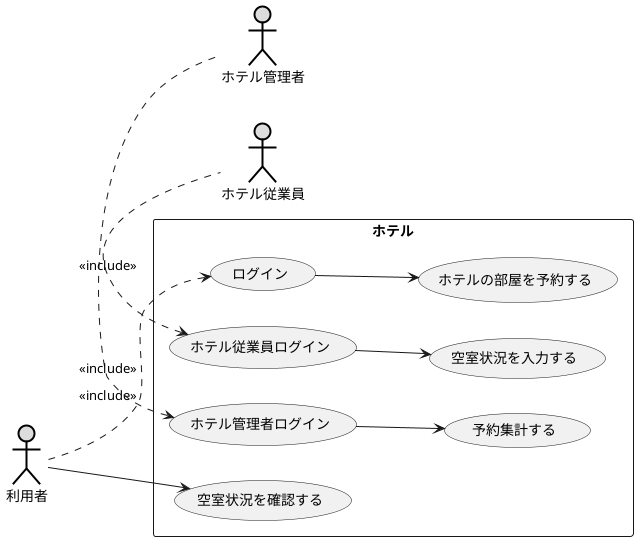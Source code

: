 @startuml 2-8ホテル予約システム
left to right direction
actor 利用者 #DDDDDD;line:black;line.bold;
rectangle ホテル {
usecase ログイン
usecase ホテル従業員ログイン
usecase ホテル管理者ログイン
usecase 空室状況を確認する
usecase ホテルの部屋を予約する
}
利用者 --> 空室状況を確認する
' 利用者 --> ログイン
ログイン --> ホテルの部屋を予約する

actor ホテル従業員 #DDDDDD;line:black;line.bold;
actor ホテル管理者 #DDDDDD;line:black;line.bold;
rectangle ホテル {
usecase 空室状況を入力する
usecase ホテルの部屋を予約する
usecase 予約集計する
ログイン <. 利用者 : << include >>
ホテル従業員ログイン <. ホテル従業員 : << include >>
ホテル管理者ログイン <. ホテル管理者 : << include >>
}
ホテル従業員ログイン --> 空室状況を入力する
ホテル管理者ログイン --> 予約集計する

@enduml
